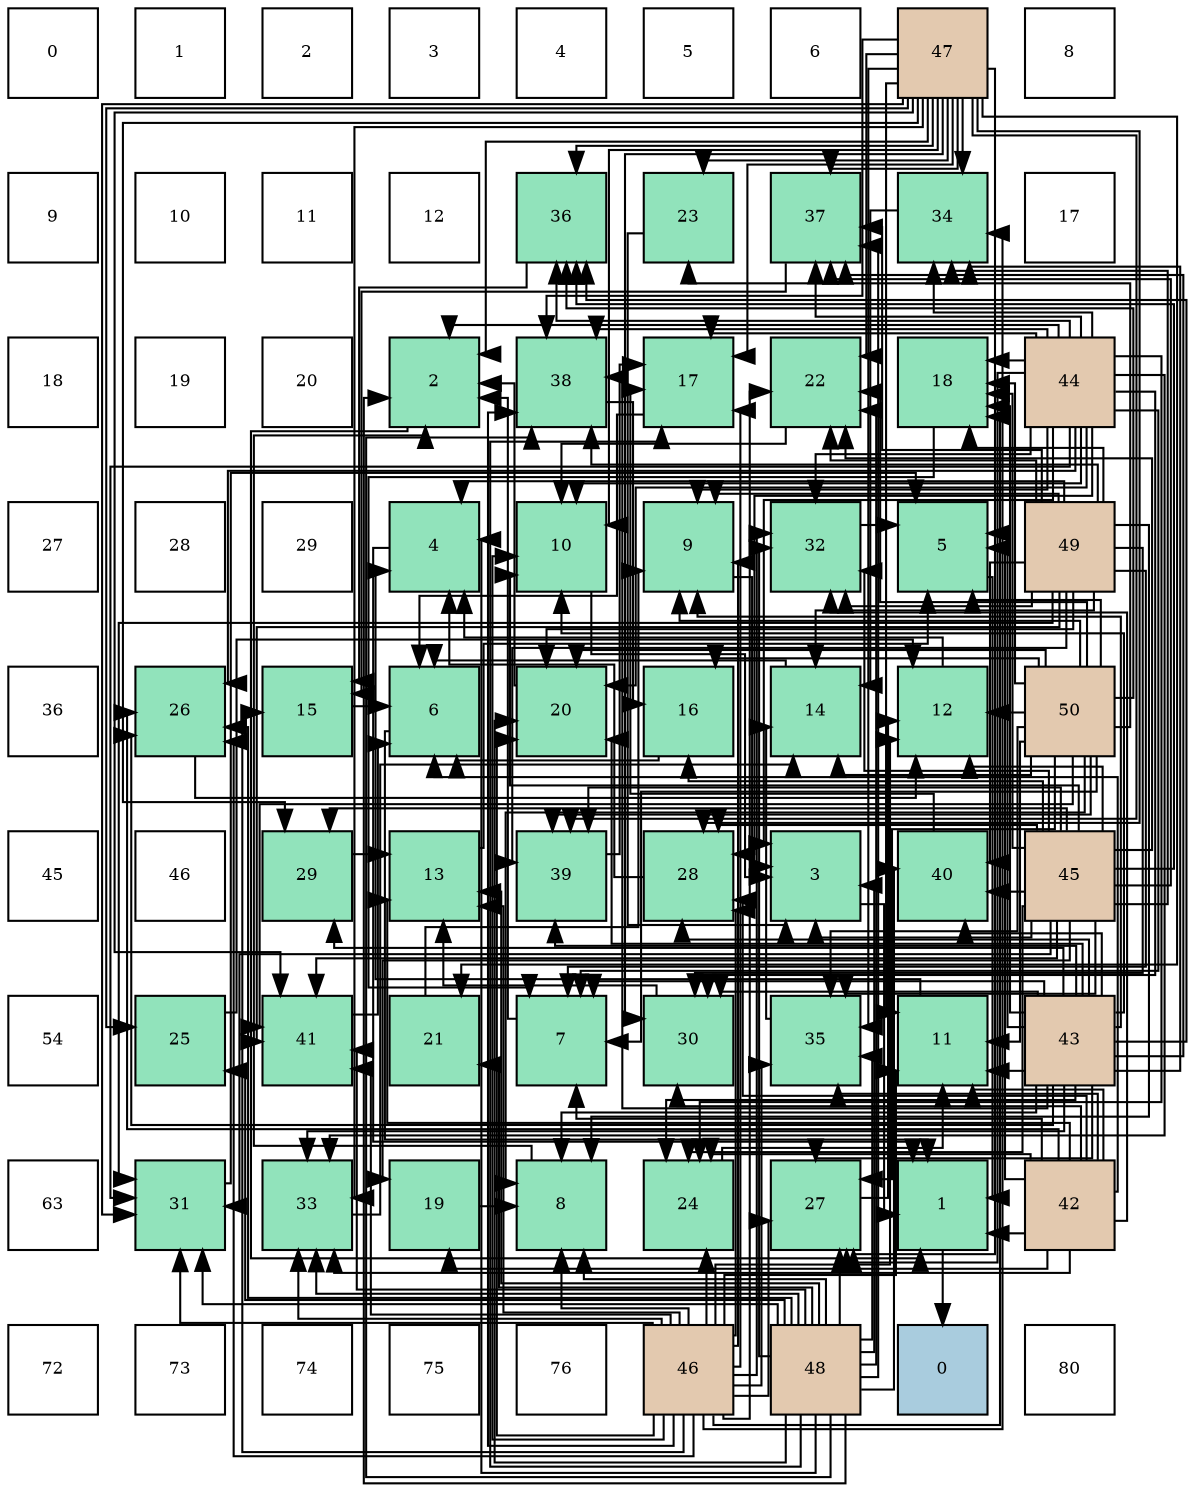 digraph layout{
 rankdir=TB;
 splines=ortho;
 node [style=filled shape=square fixedsize=true width=0.6];
0[label="0", fontsize=8, fillcolor="#ffffff"];
1[label="1", fontsize=8, fillcolor="#ffffff"];
2[label="2", fontsize=8, fillcolor="#ffffff"];
3[label="3", fontsize=8, fillcolor="#ffffff"];
4[label="4", fontsize=8, fillcolor="#ffffff"];
5[label="5", fontsize=8, fillcolor="#ffffff"];
6[label="6", fontsize=8, fillcolor="#ffffff"];
7[label="47", fontsize=8, fillcolor="#e3c9af"];
8[label="8", fontsize=8, fillcolor="#ffffff"];
9[label="9", fontsize=8, fillcolor="#ffffff"];
10[label="10", fontsize=8, fillcolor="#ffffff"];
11[label="11", fontsize=8, fillcolor="#ffffff"];
12[label="12", fontsize=8, fillcolor="#ffffff"];
13[label="36", fontsize=8, fillcolor="#91e3bb"];
14[label="23", fontsize=8, fillcolor="#91e3bb"];
15[label="37", fontsize=8, fillcolor="#91e3bb"];
16[label="34", fontsize=8, fillcolor="#91e3bb"];
17[label="17", fontsize=8, fillcolor="#ffffff"];
18[label="18", fontsize=8, fillcolor="#ffffff"];
19[label="19", fontsize=8, fillcolor="#ffffff"];
20[label="20", fontsize=8, fillcolor="#ffffff"];
21[label="2", fontsize=8, fillcolor="#91e3bb"];
22[label="38", fontsize=8, fillcolor="#91e3bb"];
23[label="17", fontsize=8, fillcolor="#91e3bb"];
24[label="22", fontsize=8, fillcolor="#91e3bb"];
25[label="18", fontsize=8, fillcolor="#91e3bb"];
26[label="44", fontsize=8, fillcolor="#e3c9af"];
27[label="27", fontsize=8, fillcolor="#ffffff"];
28[label="28", fontsize=8, fillcolor="#ffffff"];
29[label="29", fontsize=8, fillcolor="#ffffff"];
30[label="4", fontsize=8, fillcolor="#91e3bb"];
31[label="10", fontsize=8, fillcolor="#91e3bb"];
32[label="9", fontsize=8, fillcolor="#91e3bb"];
33[label="32", fontsize=8, fillcolor="#91e3bb"];
34[label="5", fontsize=8, fillcolor="#91e3bb"];
35[label="49", fontsize=8, fillcolor="#e3c9af"];
36[label="36", fontsize=8, fillcolor="#ffffff"];
37[label="26", fontsize=8, fillcolor="#91e3bb"];
38[label="15", fontsize=8, fillcolor="#91e3bb"];
39[label="6", fontsize=8, fillcolor="#91e3bb"];
40[label="20", fontsize=8, fillcolor="#91e3bb"];
41[label="16", fontsize=8, fillcolor="#91e3bb"];
42[label="14", fontsize=8, fillcolor="#91e3bb"];
43[label="12", fontsize=8, fillcolor="#91e3bb"];
44[label="50", fontsize=8, fillcolor="#e3c9af"];
45[label="45", fontsize=8, fillcolor="#ffffff"];
46[label="46", fontsize=8, fillcolor="#ffffff"];
47[label="29", fontsize=8, fillcolor="#91e3bb"];
48[label="13", fontsize=8, fillcolor="#91e3bb"];
49[label="39", fontsize=8, fillcolor="#91e3bb"];
50[label="28", fontsize=8, fillcolor="#91e3bb"];
51[label="3", fontsize=8, fillcolor="#91e3bb"];
52[label="40", fontsize=8, fillcolor="#91e3bb"];
53[label="45", fontsize=8, fillcolor="#e3c9af"];
54[label="54", fontsize=8, fillcolor="#ffffff"];
55[label="25", fontsize=8, fillcolor="#91e3bb"];
56[label="41", fontsize=8, fillcolor="#91e3bb"];
57[label="21", fontsize=8, fillcolor="#91e3bb"];
58[label="7", fontsize=8, fillcolor="#91e3bb"];
59[label="30", fontsize=8, fillcolor="#91e3bb"];
60[label="35", fontsize=8, fillcolor="#91e3bb"];
61[label="11", fontsize=8, fillcolor="#91e3bb"];
62[label="43", fontsize=8, fillcolor="#e3c9af"];
63[label="63", fontsize=8, fillcolor="#ffffff"];
64[label="31", fontsize=8, fillcolor="#91e3bb"];
65[label="33", fontsize=8, fillcolor="#91e3bb"];
66[label="19", fontsize=8, fillcolor="#91e3bb"];
67[label="8", fontsize=8, fillcolor="#91e3bb"];
68[label="24", fontsize=8, fillcolor="#91e3bb"];
69[label="27", fontsize=8, fillcolor="#91e3bb"];
70[label="1", fontsize=8, fillcolor="#91e3bb"];
71[label="42", fontsize=8, fillcolor="#e3c9af"];
72[label="72", fontsize=8, fillcolor="#ffffff"];
73[label="73", fontsize=8, fillcolor="#ffffff"];
74[label="74", fontsize=8, fillcolor="#ffffff"];
75[label="75", fontsize=8, fillcolor="#ffffff"];
76[label="76", fontsize=8, fillcolor="#ffffff"];
77[label="46", fontsize=8, fillcolor="#e3c9af"];
78[label="48", fontsize=8, fillcolor="#e3c9af"];
79[label="0", fontsize=8, fillcolor="#a9ccde"];
80[label="80", fontsize=8, fillcolor="#ffffff"];
edge [constraint=false, style=vis];70 -> 79;
21 -> 70;
51 -> 70;
30 -> 70;
34 -> 70;
39 -> 70;
58 -> 21;
67 -> 21;
32 -> 51;
31 -> 51;
61 -> 30;
43 -> 30;
48 -> 34;
42 -> 39;
38 -> 39;
41 -> 39;
23 -> 39;
25 -> 58;
66 -> 67;
40 -> 21;
57 -> 32;
24 -> 31;
14 -> 51;
68 -> 61;
55 -> 43;
37 -> 43;
69 -> 43;
50 -> 30;
47 -> 48;
59 -> 48;
64 -> 34;
33 -> 34;
65 -> 42;
16 -> 42;
60 -> 42;
13 -> 38;
15 -> 38;
22 -> 41;
49 -> 23;
52 -> 23;
56 -> 39;
71 -> 70;
71 -> 34;
71 -> 39;
71 -> 58;
71 -> 61;
71 -> 48;
71 -> 66;
71 -> 68;
71 -> 37;
71 -> 50;
71 -> 59;
71 -> 33;
71 -> 65;
71 -> 60;
62 -> 34;
62 -> 58;
62 -> 67;
62 -> 32;
62 -> 31;
62 -> 61;
62 -> 25;
62 -> 40;
62 -> 68;
62 -> 37;
62 -> 69;
62 -> 50;
62 -> 47;
62 -> 59;
62 -> 65;
62 -> 16;
62 -> 13;
62 -> 15;
62 -> 22;
62 -> 49;
62 -> 52;
26 -> 21;
26 -> 51;
26 -> 58;
26 -> 32;
26 -> 31;
26 -> 23;
26 -> 25;
26 -> 40;
26 -> 68;
26 -> 37;
26 -> 69;
26 -> 50;
26 -> 59;
26 -> 64;
26 -> 33;
26 -> 65;
26 -> 16;
26 -> 13;
26 -> 15;
26 -> 22;
53 -> 51;
53 -> 31;
53 -> 43;
53 -> 41;
53 -> 25;
53 -> 66;
53 -> 24;
53 -> 68;
53 -> 50;
53 -> 47;
53 -> 64;
53 -> 33;
53 -> 16;
53 -> 60;
53 -> 13;
53 -> 15;
53 -> 49;
53 -> 52;
53 -> 56;
77 -> 67;
77 -> 32;
77 -> 31;
77 -> 61;
77 -> 43;
77 -> 48;
77 -> 38;
77 -> 23;
77 -> 25;
77 -> 40;
77 -> 24;
77 -> 68;
77 -> 37;
77 -> 69;
77 -> 50;
77 -> 64;
77 -> 33;
77 -> 65;
77 -> 16;
77 -> 60;
77 -> 22;
77 -> 56;
7 -> 21;
7 -> 31;
7 -> 61;
7 -> 23;
7 -> 57;
7 -> 24;
7 -> 14;
7 -> 55;
7 -> 69;
7 -> 50;
7 -> 47;
7 -> 59;
7 -> 64;
7 -> 65;
7 -> 16;
7 -> 60;
7 -> 13;
7 -> 15;
7 -> 22;
7 -> 49;
7 -> 56;
78 -> 21;
78 -> 51;
78 -> 30;
78 -> 67;
78 -> 48;
78 -> 23;
78 -> 40;
78 -> 57;
78 -> 24;
78 -> 55;
78 -> 37;
78 -> 69;
78 -> 64;
78 -> 33;
78 -> 65;
78 -> 60;
78 -> 15;
78 -> 22;
78 -> 52;
78 -> 56;
35 -> 30;
35 -> 58;
35 -> 67;
35 -> 32;
35 -> 42;
35 -> 25;
35 -> 40;
35 -> 24;
35 -> 59;
35 -> 64;
35 -> 33;
35 -> 15;
35 -> 22;
35 -> 49;
35 -> 52;
35 -> 56;
44 -> 34;
44 -> 58;
44 -> 67;
44 -> 32;
44 -> 61;
44 -> 43;
44 -> 42;
44 -> 41;
44 -> 25;
44 -> 40;
44 -> 24;
44 -> 14;
44 -> 69;
44 -> 60;
44 -> 13;
44 -> 49;
44 -> 56;
edge [constraint=true, style=invis];
0 -> 9 -> 18 -> 27 -> 36 -> 45 -> 54 -> 63 -> 72;
1 -> 10 -> 19 -> 28 -> 37 -> 46 -> 55 -> 64 -> 73;
2 -> 11 -> 20 -> 29 -> 38 -> 47 -> 56 -> 65 -> 74;
3 -> 12 -> 21 -> 30 -> 39 -> 48 -> 57 -> 66 -> 75;
4 -> 13 -> 22 -> 31 -> 40 -> 49 -> 58 -> 67 -> 76;
5 -> 14 -> 23 -> 32 -> 41 -> 50 -> 59 -> 68 -> 77;
6 -> 15 -> 24 -> 33 -> 42 -> 51 -> 60 -> 69 -> 78;
7 -> 16 -> 25 -> 34 -> 43 -> 52 -> 61 -> 70 -> 79;
8 -> 17 -> 26 -> 35 -> 44 -> 53 -> 62 -> 71 -> 80;
rank = same {0 -> 1 -> 2 -> 3 -> 4 -> 5 -> 6 -> 7 -> 8};
rank = same {9 -> 10 -> 11 -> 12 -> 13 -> 14 -> 15 -> 16 -> 17};
rank = same {18 -> 19 -> 20 -> 21 -> 22 -> 23 -> 24 -> 25 -> 26};
rank = same {27 -> 28 -> 29 -> 30 -> 31 -> 32 -> 33 -> 34 -> 35};
rank = same {36 -> 37 -> 38 -> 39 -> 40 -> 41 -> 42 -> 43 -> 44};
rank = same {45 -> 46 -> 47 -> 48 -> 49 -> 50 -> 51 -> 52 -> 53};
rank = same {54 -> 55 -> 56 -> 57 -> 58 -> 59 -> 60 -> 61 -> 62};
rank = same {63 -> 64 -> 65 -> 66 -> 67 -> 68 -> 69 -> 70 -> 71};
rank = same {72 -> 73 -> 74 -> 75 -> 76 -> 77 -> 78 -> 79 -> 80};
}
